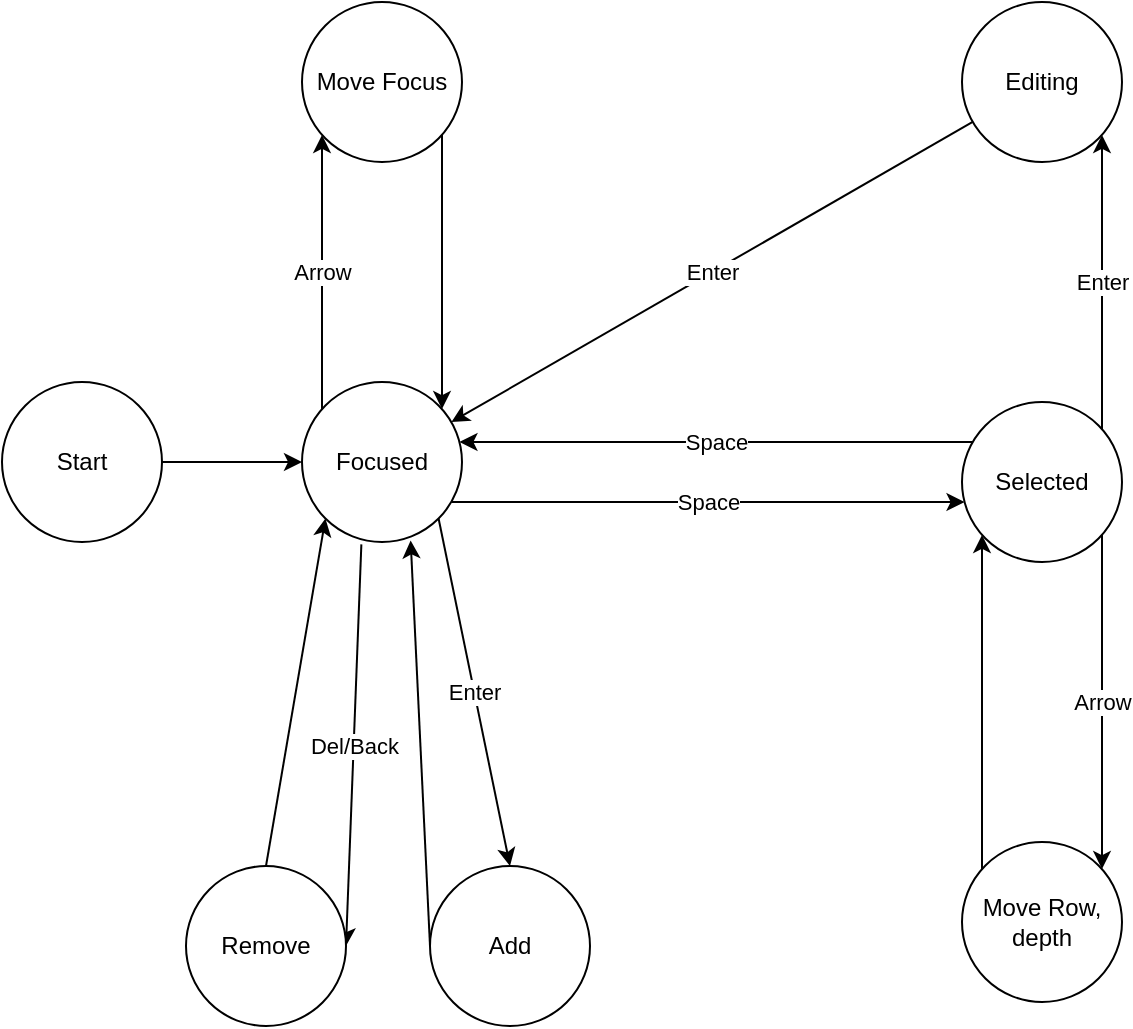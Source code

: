 <mxfile version="14.5.1" type="device"><diagram id="TWu_G-Q0zHwH9R-6A8_s" name="Page-1"><mxGraphModel dx="1067" dy="707" grid="0" gridSize="10" guides="1" tooltips="1" connect="1" arrows="1" fold="1" page="1" pageScale="1" pageWidth="850" pageHeight="1100" math="0" shadow="0"><root><mxCell id="0"/><mxCell id="1" parent="0"/><mxCell id="Mo64LRLz5Pba2LkHypRk-33" value="Space" style="edgeStyle=orthogonalEdgeStyle;curved=1;rounded=0;orthogonalLoop=1;jettySize=auto;html=1;" edge="1" parent="1" source="Mo64LRLz5Pba2LkHypRk-8" target="Mo64LRLz5Pba2LkHypRk-9"><mxGeometry relative="1" as="geometry"><Array as="points"><mxPoint x="410" y="380"/><mxPoint x="410" y="380"/></Array></mxGeometry></mxCell><mxCell id="Mo64LRLz5Pba2LkHypRk-41" value="Enter" style="rounded=0;orthogonalLoop=1;jettySize=auto;html=1;exitX=1;exitY=1;exitDx=0;exitDy=0;entryX=0.5;entryY=0;entryDx=0;entryDy=0;" edge="1" parent="1" source="Mo64LRLz5Pba2LkHypRk-8" target="Mo64LRLz5Pba2LkHypRk-37"><mxGeometry relative="1" as="geometry"/></mxCell><mxCell id="Mo64LRLz5Pba2LkHypRk-48" value="Arrow" style="edgeStyle=orthogonalEdgeStyle;rounded=0;orthogonalLoop=1;jettySize=auto;html=1;curved=1;" edge="1" parent="1" source="Mo64LRLz5Pba2LkHypRk-8" target="Mo64LRLz5Pba2LkHypRk-47"><mxGeometry relative="1" as="geometry"><Array as="points"><mxPoint x="180" y="250"/><mxPoint x="180" y="250"/></Array></mxGeometry></mxCell><mxCell id="Mo64LRLz5Pba2LkHypRk-51" value="Del/Back" style="edgeStyle=none;rounded=0;orthogonalLoop=1;jettySize=auto;html=1;entryX=1;entryY=0.5;entryDx=0;entryDy=0;exitX=0.371;exitY=1.015;exitDx=0;exitDy=0;exitPerimeter=0;" edge="1" parent="1" source="Mo64LRLz5Pba2LkHypRk-8" target="Mo64LRLz5Pba2LkHypRk-50"><mxGeometry relative="1" as="geometry"><Array as="points"/></mxGeometry></mxCell><mxCell id="Mo64LRLz5Pba2LkHypRk-8" value="Focused" style="ellipse;whiteSpace=wrap;html=1;" vertex="1" parent="1"><mxGeometry x="170" y="320" width="80" height="80" as="geometry"/></mxCell><mxCell id="Mo64LRLz5Pba2LkHypRk-31" value="Arrow" style="edgeStyle=orthogonalEdgeStyle;curved=1;rounded=0;orthogonalLoop=1;jettySize=auto;html=1;" edge="1" parent="1" source="Mo64LRLz5Pba2LkHypRk-9" target="Mo64LRLz5Pba2LkHypRk-11"><mxGeometry relative="1" as="geometry"><Array as="points"><mxPoint x="570" y="450"/><mxPoint x="570" y="450"/></Array></mxGeometry></mxCell><mxCell id="Mo64LRLz5Pba2LkHypRk-34" value="Space" style="edgeStyle=orthogonalEdgeStyle;curved=1;rounded=0;orthogonalLoop=1;jettySize=auto;html=1;" edge="1" parent="1" source="Mo64LRLz5Pba2LkHypRk-9" target="Mo64LRLz5Pba2LkHypRk-8"><mxGeometry relative="1" as="geometry"><Array as="points"><mxPoint x="420" y="350"/><mxPoint x="420" y="350"/></Array></mxGeometry></mxCell><mxCell id="Mo64LRLz5Pba2LkHypRk-36" value="Enter" style="edgeStyle=orthogonalEdgeStyle;curved=1;rounded=0;orthogonalLoop=1;jettySize=auto;html=1;" edge="1" parent="1" source="Mo64LRLz5Pba2LkHypRk-9" target="Mo64LRLz5Pba2LkHypRk-10"><mxGeometry relative="1" as="geometry"><Array as="points"><mxPoint x="570" y="250"/><mxPoint x="570" y="250"/></Array></mxGeometry></mxCell><mxCell id="Mo64LRLz5Pba2LkHypRk-9" value="Selected" style="ellipse;whiteSpace=wrap;html=1;" vertex="1" parent="1"><mxGeometry x="500" y="330" width="80" height="80" as="geometry"/></mxCell><mxCell id="Mo64LRLz5Pba2LkHypRk-29" value="Enter" style="rounded=0;orthogonalLoop=1;jettySize=auto;html=1;" edge="1" parent="1" source="Mo64LRLz5Pba2LkHypRk-10" target="Mo64LRLz5Pba2LkHypRk-8"><mxGeometry relative="1" as="geometry"/></mxCell><mxCell id="Mo64LRLz5Pba2LkHypRk-10" value="Editing" style="ellipse;whiteSpace=wrap;html=1;" vertex="1" parent="1"><mxGeometry x="500" y="130" width="80" height="80" as="geometry"/></mxCell><mxCell id="Mo64LRLz5Pba2LkHypRk-26" value="" style="edgeStyle=orthogonalEdgeStyle;rounded=0;orthogonalLoop=1;jettySize=auto;html=1;curved=1;" edge="1" parent="1" source="Mo64LRLz5Pba2LkHypRk-11" target="Mo64LRLz5Pba2LkHypRk-9"><mxGeometry relative="1" as="geometry"><Array as="points"><mxPoint x="510" y="460"/><mxPoint x="510" y="460"/></Array></mxGeometry></mxCell><mxCell id="Mo64LRLz5Pba2LkHypRk-11" value="Move Row, depth" style="ellipse;whiteSpace=wrap;html=1;" vertex="1" parent="1"><mxGeometry x="500" y="550" width="80" height="80" as="geometry"/></mxCell><mxCell id="Mo64LRLz5Pba2LkHypRk-42" style="rounded=0;orthogonalLoop=1;jettySize=auto;html=1;entryX=0.679;entryY=0.99;entryDx=0;entryDy=0;exitX=0;exitY=0.5;exitDx=0;exitDy=0;entryPerimeter=0;" edge="1" parent="1" source="Mo64LRLz5Pba2LkHypRk-37" target="Mo64LRLz5Pba2LkHypRk-8"><mxGeometry relative="1" as="geometry"/></mxCell><mxCell id="Mo64LRLz5Pba2LkHypRk-37" value="Add" style="ellipse;whiteSpace=wrap;html=1;" vertex="1" parent="1"><mxGeometry x="234" y="562" width="80" height="80" as="geometry"/></mxCell><mxCell id="Mo64LRLz5Pba2LkHypRk-44" style="edgeStyle=none;rounded=0;orthogonalLoop=1;jettySize=auto;html=1;" edge="1" parent="1" source="Mo64LRLz5Pba2LkHypRk-43" target="Mo64LRLz5Pba2LkHypRk-8"><mxGeometry relative="1" as="geometry"/></mxCell><mxCell id="Mo64LRLz5Pba2LkHypRk-43" value="Start" style="ellipse;whiteSpace=wrap;html=1;" vertex="1" parent="1"><mxGeometry x="20" y="320" width="80" height="80" as="geometry"/></mxCell><mxCell id="Mo64LRLz5Pba2LkHypRk-49" style="edgeStyle=orthogonalEdgeStyle;rounded=0;orthogonalLoop=1;jettySize=auto;html=1;curved=1;" edge="1" parent="1" source="Mo64LRLz5Pba2LkHypRk-47" target="Mo64LRLz5Pba2LkHypRk-8"><mxGeometry relative="1" as="geometry"><Array as="points"><mxPoint x="240" y="250"/><mxPoint x="240" y="250"/></Array></mxGeometry></mxCell><mxCell id="Mo64LRLz5Pba2LkHypRk-47" value="Move Focus" style="ellipse;whiteSpace=wrap;html=1;" vertex="1" parent="1"><mxGeometry x="170" y="130" width="80" height="80" as="geometry"/></mxCell><mxCell id="Mo64LRLz5Pba2LkHypRk-52" style="edgeStyle=none;rounded=0;orthogonalLoop=1;jettySize=auto;html=1;exitX=0.5;exitY=0;exitDx=0;exitDy=0;entryX=0;entryY=1;entryDx=0;entryDy=0;" edge="1" parent="1" source="Mo64LRLz5Pba2LkHypRk-50" target="Mo64LRLz5Pba2LkHypRk-8"><mxGeometry relative="1" as="geometry"/></mxCell><mxCell id="Mo64LRLz5Pba2LkHypRk-50" value="Remove" style="ellipse;whiteSpace=wrap;html=1;" vertex="1" parent="1"><mxGeometry x="112" y="562" width="80" height="80" as="geometry"/></mxCell></root></mxGraphModel></diagram></mxfile>